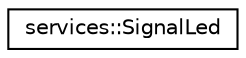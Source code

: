 digraph "Graphical Class Hierarchy"
{
 // INTERACTIVE_SVG=YES
  edge [fontname="Helvetica",fontsize="10",labelfontname="Helvetica",labelfontsize="10"];
  node [fontname="Helvetica",fontsize="10",shape=record];
  rankdir="LR";
  Node0 [label="services::SignalLed",height=0.2,width=0.4,color="black", fillcolor="white", style="filled",URL="$d0/d3c/classservices_1_1_signal_led.html"];
}
